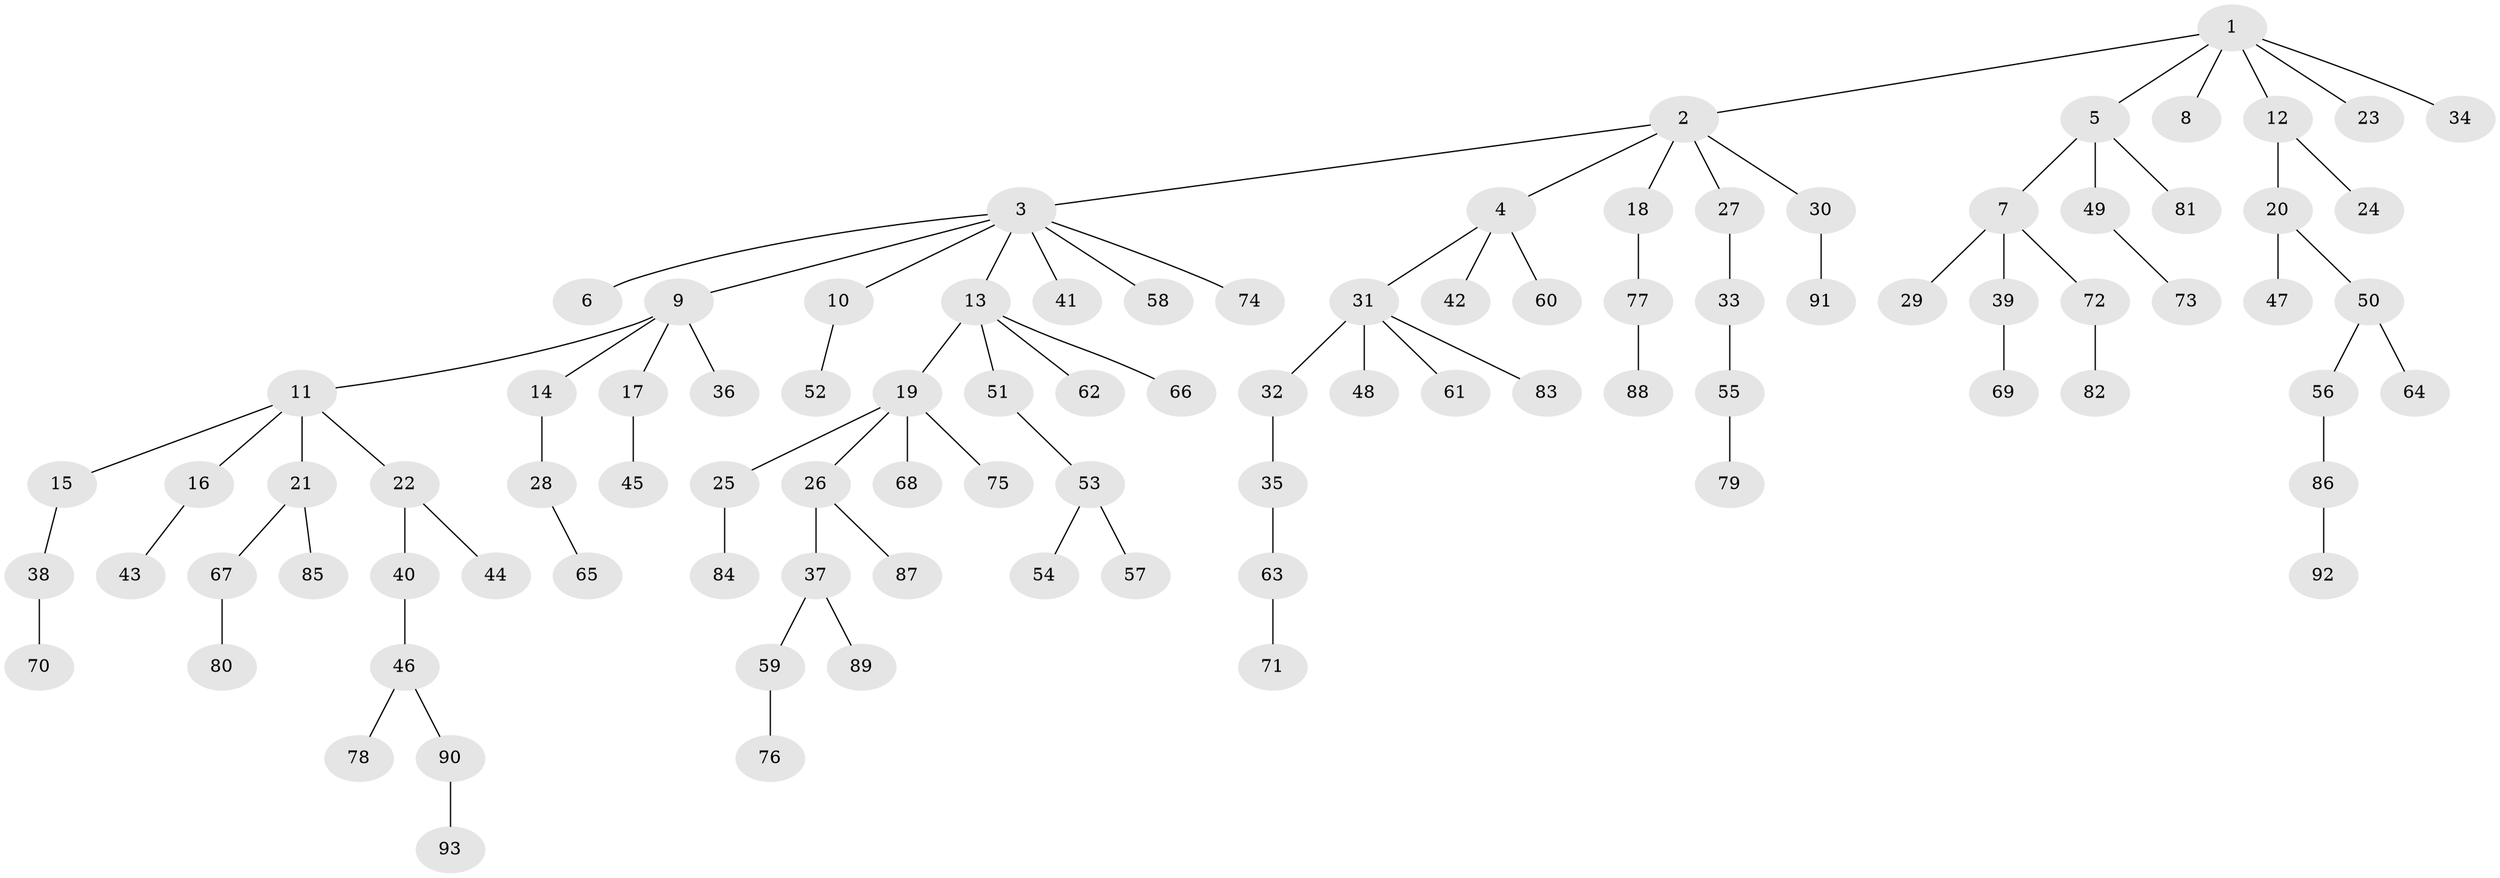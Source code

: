 // coarse degree distribution, {5: 0.03571428571428571, 6: 0.017857142857142856, 7: 0.017857142857142856, 3: 0.05357142857142857, 1: 0.5, 4: 0.07142857142857142, 2: 0.30357142857142855}
// Generated by graph-tools (version 1.1) at 2025/51/03/04/25 22:51:29]
// undirected, 93 vertices, 92 edges
graph export_dot {
  node [color=gray90,style=filled];
  1;
  2;
  3;
  4;
  5;
  6;
  7;
  8;
  9;
  10;
  11;
  12;
  13;
  14;
  15;
  16;
  17;
  18;
  19;
  20;
  21;
  22;
  23;
  24;
  25;
  26;
  27;
  28;
  29;
  30;
  31;
  32;
  33;
  34;
  35;
  36;
  37;
  38;
  39;
  40;
  41;
  42;
  43;
  44;
  45;
  46;
  47;
  48;
  49;
  50;
  51;
  52;
  53;
  54;
  55;
  56;
  57;
  58;
  59;
  60;
  61;
  62;
  63;
  64;
  65;
  66;
  67;
  68;
  69;
  70;
  71;
  72;
  73;
  74;
  75;
  76;
  77;
  78;
  79;
  80;
  81;
  82;
  83;
  84;
  85;
  86;
  87;
  88;
  89;
  90;
  91;
  92;
  93;
  1 -- 2;
  1 -- 5;
  1 -- 8;
  1 -- 12;
  1 -- 23;
  1 -- 34;
  2 -- 3;
  2 -- 4;
  2 -- 18;
  2 -- 27;
  2 -- 30;
  3 -- 6;
  3 -- 9;
  3 -- 10;
  3 -- 13;
  3 -- 41;
  3 -- 58;
  3 -- 74;
  4 -- 31;
  4 -- 42;
  4 -- 60;
  5 -- 7;
  5 -- 49;
  5 -- 81;
  7 -- 29;
  7 -- 39;
  7 -- 72;
  9 -- 11;
  9 -- 14;
  9 -- 17;
  9 -- 36;
  10 -- 52;
  11 -- 15;
  11 -- 16;
  11 -- 21;
  11 -- 22;
  12 -- 20;
  12 -- 24;
  13 -- 19;
  13 -- 51;
  13 -- 62;
  13 -- 66;
  14 -- 28;
  15 -- 38;
  16 -- 43;
  17 -- 45;
  18 -- 77;
  19 -- 25;
  19 -- 26;
  19 -- 68;
  19 -- 75;
  20 -- 47;
  20 -- 50;
  21 -- 67;
  21 -- 85;
  22 -- 40;
  22 -- 44;
  25 -- 84;
  26 -- 37;
  26 -- 87;
  27 -- 33;
  28 -- 65;
  30 -- 91;
  31 -- 32;
  31 -- 48;
  31 -- 61;
  31 -- 83;
  32 -- 35;
  33 -- 55;
  35 -- 63;
  37 -- 59;
  37 -- 89;
  38 -- 70;
  39 -- 69;
  40 -- 46;
  46 -- 78;
  46 -- 90;
  49 -- 73;
  50 -- 56;
  50 -- 64;
  51 -- 53;
  53 -- 54;
  53 -- 57;
  55 -- 79;
  56 -- 86;
  59 -- 76;
  63 -- 71;
  67 -- 80;
  72 -- 82;
  77 -- 88;
  86 -- 92;
  90 -- 93;
}
